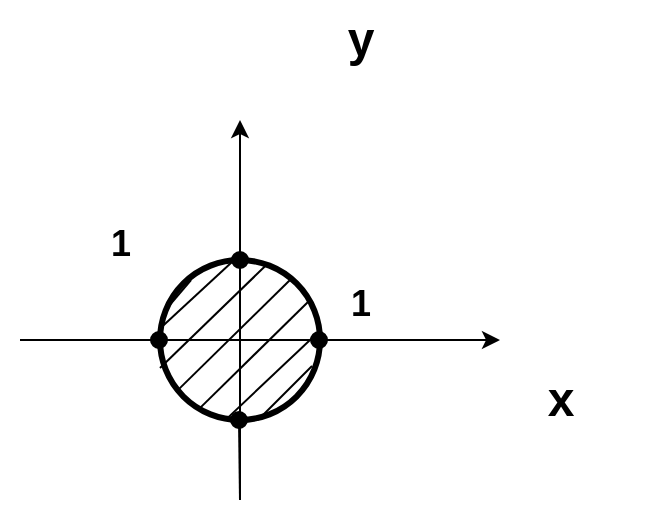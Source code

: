 <mxfile version="11.1.4" type="github"><diagram id="wZVFXRYp3rdyhaaoE_W6" name="Page-1"><mxGraphModel dx="677" dy="398" grid="1" gridSize="10" guides="1" tooltips="1" connect="1" arrows="1" fold="1" page="1" pageScale="1" pageWidth="827" pageHeight="1169" math="0" shadow="0"><root><mxCell id="0"/><mxCell id="1" parent="0"/><mxCell id="n4dtA_mrrEIgV4rkIbM9-1" value="" style="endArrow=classic;html=1;" parent="1" edge="1"><mxGeometry width="50" height="50" relative="1" as="geometry"><mxPoint x="370" y="350" as="sourcePoint"/><mxPoint x="370" y="160" as="targetPoint"/></mxGeometry></mxCell><mxCell id="n4dtA_mrrEIgV4rkIbM9-2" value="" style="endArrow=classic;html=1;" parent="1" edge="1"><mxGeometry width="50" height="50" relative="1" as="geometry"><mxPoint x="260" y="270" as="sourcePoint"/><mxPoint x="500" y="270" as="targetPoint"/></mxGeometry></mxCell><mxCell id="n4dtA_mrrEIgV4rkIbM9-3" value="" style="ellipse;whiteSpace=wrap;html=1;fillColor=none;strokeWidth=3;gradientColor=none;" parent="1" vertex="1"><mxGeometry x="330" y="230" width="80" height="80" as="geometry"/></mxCell><mxCell id="n4dtA_mrrEIgV4rkIbM9-4" value="" style="endArrow=none;html=1;endFill=0;startArrow=oval;startFill=1;endSize=10;startSize=8;exitX=0.5;exitY=0;exitDx=0;exitDy=0;" parent="1" source="n4dtA_mrrEIgV4rkIbM9-3" edge="1"><mxGeometry width="50" height="50" relative="1" as="geometry"><mxPoint x="369.5" y="200" as="sourcePoint"/><mxPoint x="370" y="170" as="targetPoint"/></mxGeometry></mxCell><mxCell id="n4dtA_mrrEIgV4rkIbM9-5" value="" style="endArrow=none;html=1;endFill=0;startArrow=oval;startFill=1;endSize=10;startSize=8;" parent="1" edge="1"><mxGeometry width="50" height="50" relative="1" as="geometry"><mxPoint x="409.5" y="270" as="sourcePoint"/><mxPoint x="490" y="270" as="targetPoint"/></mxGeometry></mxCell><mxCell id="n4dtA_mrrEIgV4rkIbM9-6" value="" style="endArrow=none;html=1;endFill=0;startArrow=oval;startFill=1;endSize=10;startSize=8;" parent="1" edge="1"><mxGeometry width="50" height="50" relative="1" as="geometry"><mxPoint x="329.5" y="270" as="sourcePoint"/><mxPoint x="260" y="270" as="targetPoint"/></mxGeometry></mxCell><mxCell id="n4dtA_mrrEIgV4rkIbM9-7" value="" style="endArrow=none;html=1;endFill=0;startArrow=oval;startFill=1;endSize=10;startSize=8;" parent="1" edge="1"><mxGeometry width="50" height="50" relative="1" as="geometry"><mxPoint x="369.5" y="310" as="sourcePoint"/><mxPoint x="370" y="350" as="targetPoint"/></mxGeometry></mxCell><mxCell id="n4dtA_mrrEIgV4rkIbM9-8" value="" style="endArrow=none;html=1;endFill=0;exitX=0.121;exitY=0.804;exitDx=0;exitDy=0;exitPerimeter=0;" parent="1" source="n4dtA_mrrEIgV4rkIbM9-3" edge="1"><mxGeometry width="50" height="50" relative="1" as="geometry"><mxPoint x="345" y="290" as="sourcePoint"/><mxPoint x="395" y="240" as="targetPoint"/></mxGeometry></mxCell><mxCell id="n4dtA_mrrEIgV4rkIbM9-9" value="" style="endArrow=none;html=1;endFill=0;exitX=0.121;exitY=0.804;exitDx=0;exitDy=0;exitPerimeter=0;" parent="1" edge="1"><mxGeometry width="50" height="50" relative="1" as="geometry"><mxPoint x="349.68" y="304.32" as="sourcePoint"/><mxPoint x="405" y="250" as="targetPoint"/></mxGeometry></mxCell><mxCell id="n4dtA_mrrEIgV4rkIbM9-10" value="" style="endArrow=none;html=1;endFill=0;exitX=0.413;exitY=0.996;exitDx=0;exitDy=0;exitPerimeter=0;entryX=1.004;entryY=0.438;entryDx=0;entryDy=0;entryPerimeter=0;" parent="1" source="n4dtA_mrrEIgV4rkIbM9-3" target="n4dtA_mrrEIgV4rkIbM9-3" edge="1"><mxGeometry width="50" height="50" relative="1" as="geometry"><mxPoint x="359.68" y="314.32" as="sourcePoint"/><mxPoint x="415" y="260" as="targetPoint"/></mxGeometry></mxCell><mxCell id="n4dtA_mrrEIgV4rkIbM9-11" value="" style="endArrow=none;html=1;endFill=0;exitX=0.038;exitY=0.308;exitDx=0;exitDy=0;exitPerimeter=0;" parent="1" source="n4dtA_mrrEIgV4rkIbM9-3" edge="1"><mxGeometry width="50" height="50" relative="1" as="geometry"><mxPoint x="290.18" y="294.32" as="sourcePoint"/><mxPoint x="345.5" y="240" as="targetPoint"/></mxGeometry></mxCell><mxCell id="n4dtA_mrrEIgV4rkIbM9-12" value="" style="endArrow=none;html=1;endFill=0;entryX=0.671;entryY=0.025;entryDx=0;entryDy=0;entryPerimeter=0;" parent="1" target="n4dtA_mrrEIgV4rkIbM9-3" edge="1"><mxGeometry width="50" height="50" relative="1" as="geometry"><mxPoint x="330" y="284" as="sourcePoint"/><mxPoint x="386" y="230" as="targetPoint"/></mxGeometry></mxCell><mxCell id="n4dtA_mrrEIgV4rkIbM9-13" value="" style="endArrow=none;html=1;endFill=0;" parent="1" edge="1"><mxGeometry width="50" height="50" relative="1" as="geometry"><mxPoint x="379" y="310" as="sourcePoint"/><mxPoint x="406" y="283" as="targetPoint"/></mxGeometry></mxCell><mxCell id="n4dtA_mrrEIgV4rkIbM9-16" value="" style="endArrow=none;html=1;endFill=0;exitX=0.017;exitY=0.413;exitDx=0;exitDy=0;exitPerimeter=0;entryX=0.45;entryY=0.013;entryDx=0;entryDy=0;entryPerimeter=0;" parent="1" source="n4dtA_mrrEIgV4rkIbM9-3" target="n4dtA_mrrEIgV4rkIbM9-3" edge="1"><mxGeometry width="50" height="50" relative="1" as="geometry"><mxPoint x="329.86" y="257.32" as="sourcePoint"/><mxPoint x="356.5" y="230" as="targetPoint"/></mxGeometry></mxCell><mxCell id="n4dtA_mrrEIgV4rkIbM9-17" value="x" style="text;strokeColor=none;fillColor=none;html=1;fontSize=24;fontStyle=1;verticalAlign=middle;align=center;" parent="1" vertex="1"><mxGeometry x="480" y="280" width="100" height="40" as="geometry"/></mxCell><mxCell id="n4dtA_mrrEIgV4rkIbM9-19" value="y" style="text;strokeColor=none;fillColor=none;html=1;fontSize=24;fontStyle=1;verticalAlign=middle;align=center;" parent="1" vertex="1"><mxGeometry x="380" y="100" width="100" height="40" as="geometry"/></mxCell><mxCell id="n4dtA_mrrEIgV4rkIbM9-20" value="&lt;font style=&quot;font-size: 18px&quot;&gt;1&lt;/font&gt;" style="text;strokeColor=none;fillColor=none;html=1;fontSize=24;fontStyle=1;verticalAlign=middle;align=center;" parent="1" vertex="1"><mxGeometry x="380" y="230" width="100" height="40" as="geometry"/></mxCell><mxCell id="n4dtA_mrrEIgV4rkIbM9-21" value="&lt;font style=&quot;font-size: 18px&quot;&gt;1&lt;/font&gt;" style="text;strokeColor=none;fillColor=none;html=1;fontSize=24;fontStyle=1;verticalAlign=middle;align=center;" parent="1" vertex="1"><mxGeometry x="260" y="200" width="100" height="40" as="geometry"/></mxCell></root></mxGraphModel></diagram></mxfile>